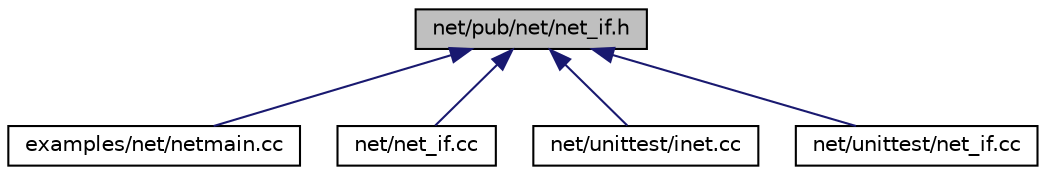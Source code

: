 digraph "net/pub/net/net_if.h"
{
 // LATEX_PDF_SIZE
  edge [fontname="Helvetica",fontsize="10",labelfontname="Helvetica",labelfontsize="10"];
  node [fontname="Helvetica",fontsize="10",shape=record];
  Node1 [label="net/pub/net/net_if.h",height=0.2,width=0.4,color="black", fillcolor="grey75", style="filled", fontcolor="black",tooltip="Internet network interface utility."];
  Node1 -> Node2 [dir="back",color="midnightblue",fontsize="10",style="solid",fontname="Helvetica"];
  Node2 [label="examples/net/netmain.cc",height=0.2,width=0.4,color="black", fillcolor="white", style="filled",URL="$de/d77/netmain_8cc.html",tooltip="Networking example."];
  Node1 -> Node3 [dir="back",color="midnightblue",fontsize="10",style="solid",fontname="Helvetica"];
  Node3 [label="net/net_if.cc",height=0.2,width=0.4,color="black", fillcolor="white", style="filled",URL="$da/d64/net__if_8cc.html",tooltip="Internet network interface utility implementation"];
  Node1 -> Node4 [dir="back",color="midnightblue",fontsize="10",style="solid",fontname="Helvetica"];
  Node4 [label="net/unittest/inet.cc",height=0.2,width=0.4,color="black", fillcolor="white", style="filled",URL="$dd/d8d/unittest_2inet_8cc.html",tooltip="Tests for Internet tcp and udp networking sockets."];
  Node1 -> Node5 [dir="back",color="midnightblue",fontsize="10",style="solid",fontname="Helvetica"];
  Node5 [label="net/unittest/net_if.cc",height=0.2,width=0.4,color="black", fillcolor="white", style="filled",URL="$de/d1f/unittest_2net__if_8cc.html",tooltip="Tests for Internet network interface utility."];
}
